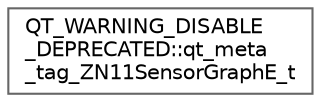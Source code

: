 digraph "Graficzna hierarchia klas"
{
 // LATEX_PDF_SIZE
  bgcolor="transparent";
  edge [fontname=Helvetica,fontsize=10,labelfontname=Helvetica,labelfontsize=10];
  node [fontname=Helvetica,fontsize=10,shape=box,height=0.2,width=0.4];
  rankdir="LR";
  Node0 [id="Node000000",label="QT_WARNING_DISABLE\l_DEPRECATED::qt_meta\l_tag_ZN11SensorGraphE_t",height=0.2,width=0.4,color="grey40", fillcolor="white", style="filled",URL="$d7/dc0/structQT__WARNING__DISABLE__DEPRECATED_1_1qt__meta__tag__ZN11SensorGraphE__t.html",tooltip=" "];
}

